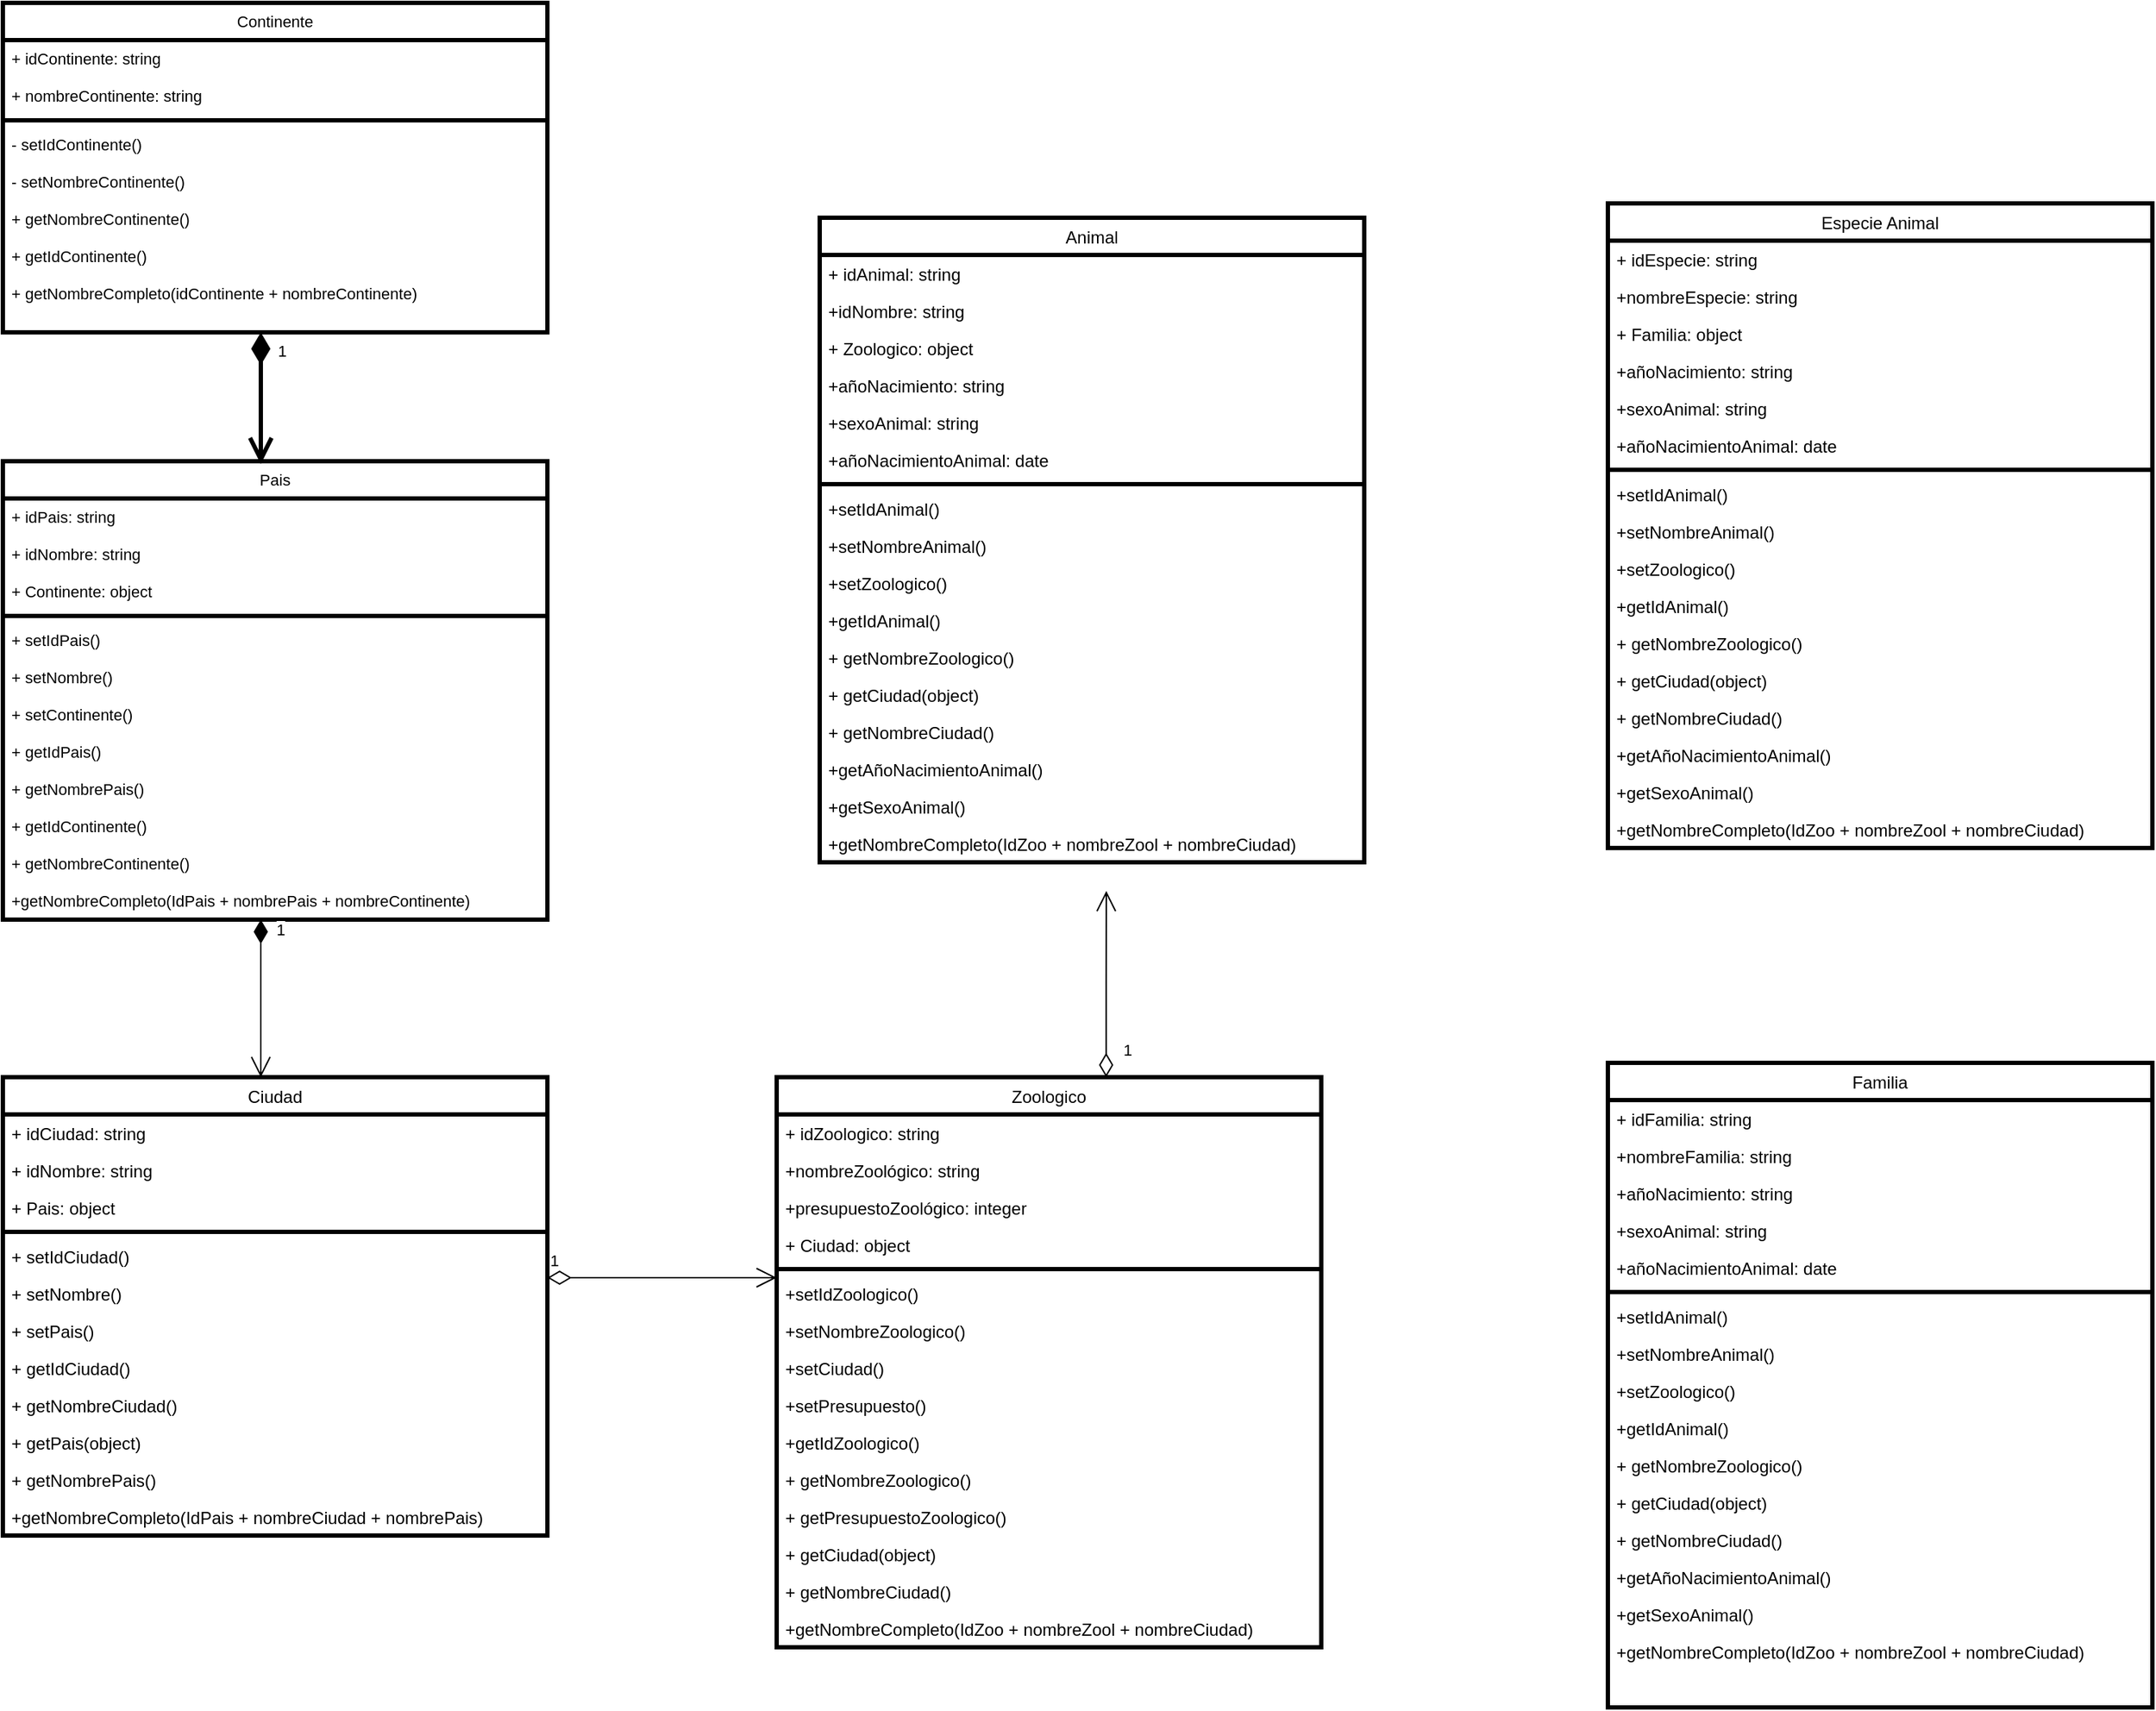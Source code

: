 <mxfile version="24.6.4" type="github">
  <diagram id="C5RBs43oDa-KdzZeNtuy" name="Page-1">
    <mxGraphModel dx="1957" dy="614" grid="1" gridSize="10" guides="1" tooltips="1" connect="1" arrows="1" fold="1" page="1" pageScale="1" pageWidth="827" pageHeight="1169" math="0" shadow="0">
      <root>
        <mxCell id="WIyWlLk6GJQsqaUBKTNV-0" />
        <mxCell id="WIyWlLk6GJQsqaUBKTNV-1" parent="WIyWlLk6GJQsqaUBKTNV-0" />
        <mxCell id="zkfFHV4jXpPFQw0GAbJ--13" value="Pais&#xa;" style="swimlane;fontStyle=0;align=center;verticalAlign=top;childLayout=stackLayout;horizontal=1;startSize=26;horizontalStack=0;resizeParent=1;resizeLast=0;collapsible=1;marginBottom=0;rounded=0;shadow=0;strokeWidth=3;fontSize=11;" parent="WIyWlLk6GJQsqaUBKTNV-1" vertex="1">
          <mxGeometry x="-780" y="350" width="380" height="320" as="geometry">
            <mxRectangle x="340" y="380" width="170" height="26" as="alternateBounds" />
          </mxGeometry>
        </mxCell>
        <mxCell id="j_2pkILkcGilRejeMtLn-5" value="+ idPais: string" style="text;align=left;verticalAlign=top;spacingLeft=4;spacingRight=4;overflow=hidden;rotatable=0;points=[[0,0.5],[1,0.5]];portConstraint=eastwest;strokeWidth=3;shadow=0;fontSize=11;fontStyle=0" parent="zkfFHV4jXpPFQw0GAbJ--13" vertex="1">
          <mxGeometry y="26" width="380" height="26" as="geometry" />
        </mxCell>
        <mxCell id="j_2pkILkcGilRejeMtLn-4" value="+ idNombre: string" style="text;align=left;verticalAlign=top;spacingLeft=4;spacingRight=4;overflow=hidden;rotatable=0;points=[[0,0.5],[1,0.5]];portConstraint=eastwest;strokeWidth=3;shadow=0;fontSize=11;fontStyle=0" parent="zkfFHV4jXpPFQw0GAbJ--13" vertex="1">
          <mxGeometry y="52" width="380" height="26" as="geometry" />
        </mxCell>
        <mxCell id="zkfFHV4jXpPFQw0GAbJ--14" value="+ Continente: object" style="text;align=left;verticalAlign=top;spacingLeft=4;spacingRight=4;overflow=hidden;rotatable=0;points=[[0,0.5],[1,0.5]];portConstraint=eastwest;strokeWidth=3;shadow=0;fontSize=11;fontStyle=0" parent="zkfFHV4jXpPFQw0GAbJ--13" vertex="1">
          <mxGeometry y="78" width="380" height="26" as="geometry" />
        </mxCell>
        <mxCell id="zkfFHV4jXpPFQw0GAbJ--15" value="" style="line;html=1;strokeWidth=3;align=left;verticalAlign=middle;spacingTop=-1;spacingLeft=3;spacingRight=3;rotatable=0;labelPosition=right;points=[];portConstraint=eastwest;shadow=0;fontSize=11;fontStyle=0" parent="zkfFHV4jXpPFQw0GAbJ--13" vertex="1">
          <mxGeometry y="104" width="380" height="8" as="geometry" />
        </mxCell>
        <mxCell id="j_2pkILkcGilRejeMtLn-6" value="+ setIdPais()&#xa;" style="text;align=left;verticalAlign=top;spacingLeft=4;spacingRight=4;overflow=hidden;rotatable=0;points=[[0,0.5],[1,0.5]];portConstraint=eastwest;strokeWidth=3;shadow=0;fontSize=11;fontStyle=0" parent="zkfFHV4jXpPFQw0GAbJ--13" vertex="1">
          <mxGeometry y="112" width="380" height="26" as="geometry" />
        </mxCell>
        <mxCell id="j_2pkILkcGilRejeMtLn-7" value="+ setNombre()" style="text;align=left;verticalAlign=top;spacingLeft=4;spacingRight=4;overflow=hidden;rotatable=0;points=[[0,0.5],[1,0.5]];portConstraint=eastwest;strokeWidth=3;shadow=0;fontSize=11;fontStyle=0" parent="zkfFHV4jXpPFQw0GAbJ--13" vertex="1">
          <mxGeometry y="138" width="380" height="26" as="geometry" />
        </mxCell>
        <mxCell id="j_2pkILkcGilRejeMtLn-8" value="+ setContinente()" style="text;align=left;verticalAlign=top;spacingLeft=4;spacingRight=4;overflow=hidden;rotatable=0;points=[[0,0.5],[1,0.5]];portConstraint=eastwest;strokeWidth=3;shadow=0;fontSize=11;fontStyle=0" parent="zkfFHV4jXpPFQw0GAbJ--13" vertex="1">
          <mxGeometry y="164" width="380" height="26" as="geometry" />
        </mxCell>
        <mxCell id="j_2pkILkcGilRejeMtLn-9" value="+ getIdPais()" style="text;align=left;verticalAlign=top;spacingLeft=4;spacingRight=4;overflow=hidden;rotatable=0;points=[[0,0.5],[1,0.5]];portConstraint=eastwest;strokeWidth=3;shadow=0;fontSize=11;fontStyle=0" parent="zkfFHV4jXpPFQw0GAbJ--13" vertex="1">
          <mxGeometry y="190" width="380" height="26" as="geometry" />
        </mxCell>
        <mxCell id="j_2pkILkcGilRejeMtLn-10" value="+ getNombrePais()" style="text;align=left;verticalAlign=top;spacingLeft=4;spacingRight=4;overflow=hidden;rotatable=0;points=[[0,0.5],[1,0.5]];portConstraint=eastwest;strokeWidth=3;shadow=0;fontSize=11;fontStyle=0" parent="zkfFHV4jXpPFQw0GAbJ--13" vertex="1">
          <mxGeometry y="216" width="380" height="26" as="geometry" />
        </mxCell>
        <mxCell id="j_2pkILkcGilRejeMtLn-11" value="+ getIdContinente()" style="text;align=left;verticalAlign=top;spacingLeft=4;spacingRight=4;overflow=hidden;rotatable=0;points=[[0,0.5],[1,0.5]];portConstraint=eastwest;strokeWidth=3;shadow=0;fontSize=11;fontStyle=0" parent="zkfFHV4jXpPFQw0GAbJ--13" vertex="1">
          <mxGeometry y="242" width="380" height="26" as="geometry" />
        </mxCell>
        <mxCell id="j_2pkILkcGilRejeMtLn-17" value="+ getNombreContinente()" style="text;align=left;verticalAlign=top;spacingLeft=4;spacingRight=4;overflow=hidden;rotatable=0;points=[[0,0.5],[1,0.5]];portConstraint=eastwest;strokeWidth=3;shadow=0;fontSize=11;fontStyle=0" parent="zkfFHV4jXpPFQw0GAbJ--13" vertex="1">
          <mxGeometry y="268" width="380" height="26" as="geometry" />
        </mxCell>
        <mxCell id="j_2pkILkcGilRejeMtLn-12" value="+getNombreCompleto(IdPais + nombrePais + nombreContinente)" style="text;align=left;verticalAlign=top;spacingLeft=4;spacingRight=4;overflow=hidden;rotatable=0;points=[[0,0.5],[1,0.5]];portConstraint=eastwest;strokeWidth=3;shadow=0;fontSize=11;fontStyle=0" parent="zkfFHV4jXpPFQw0GAbJ--13" vertex="1">
          <mxGeometry y="294" width="380" height="26" as="geometry" />
        </mxCell>
        <mxCell id="zkfFHV4jXpPFQw0GAbJ--17" value="Continente" style="swimlane;fontStyle=0;align=center;verticalAlign=top;childLayout=stackLayout;horizontal=1;startSize=26;horizontalStack=0;resizeParent=1;resizeLast=0;collapsible=1;marginBottom=0;rounded=0;shadow=0;strokeWidth=3;fontSize=11;" parent="WIyWlLk6GJQsqaUBKTNV-1" vertex="1">
          <mxGeometry x="-780" y="30" width="380" height="230" as="geometry">
            <mxRectangle x="550" y="140" width="160" height="26" as="alternateBounds" />
          </mxGeometry>
        </mxCell>
        <mxCell id="zkfFHV4jXpPFQw0GAbJ--18" value="+ idContinente: string" style="text;align=left;verticalAlign=top;spacingLeft=4;spacingRight=4;overflow=hidden;rotatable=0;points=[[0,0.5],[1,0.5]];portConstraint=eastwest;strokeWidth=3;shadow=0;fontSize=11;fontStyle=0" parent="zkfFHV4jXpPFQw0GAbJ--17" vertex="1">
          <mxGeometry y="26" width="380" height="26" as="geometry" />
        </mxCell>
        <mxCell id="j_2pkILkcGilRejeMtLn-14" value="+ nombreContinente: string" style="text;align=left;verticalAlign=top;spacingLeft=4;spacingRight=4;overflow=hidden;rotatable=0;points=[[0,0.5],[1,0.5]];portConstraint=eastwest;rounded=0;shadow=0;html=0;strokeWidth=3;fontSize=11;fontStyle=0" parent="zkfFHV4jXpPFQw0GAbJ--17" vertex="1">
          <mxGeometry y="52" width="380" height="26" as="geometry" />
        </mxCell>
        <mxCell id="zkfFHV4jXpPFQw0GAbJ--23" value="" style="line;html=1;strokeWidth=3;align=left;verticalAlign=middle;spacingTop=-1;spacingLeft=3;spacingRight=3;rotatable=0;labelPosition=right;points=[];portConstraint=eastwest;shadow=0;fontSize=11;fontStyle=0" parent="zkfFHV4jXpPFQw0GAbJ--17" vertex="1">
          <mxGeometry y="78" width="380" height="8" as="geometry" />
        </mxCell>
        <mxCell id="zkfFHV4jXpPFQw0GAbJ--24" value="- setIdContinente()" style="text;align=left;verticalAlign=top;spacingLeft=4;spacingRight=4;overflow=hidden;rotatable=0;points=[[0,0.5],[1,0.5]];portConstraint=eastwest;strokeWidth=3;shadow=0;fontSize=11;fontStyle=0" parent="zkfFHV4jXpPFQw0GAbJ--17" vertex="1">
          <mxGeometry y="86" width="380" height="26" as="geometry" />
        </mxCell>
        <mxCell id="zkfFHV4jXpPFQw0GAbJ--25" value="- setNombreContinente()&#xa;" style="text;align=left;verticalAlign=top;spacingLeft=4;spacingRight=4;overflow=hidden;rotatable=0;points=[[0,0.5],[1,0.5]];portConstraint=eastwest;strokeWidth=3;shadow=0;fontSize=11;fontStyle=0" parent="zkfFHV4jXpPFQw0GAbJ--17" vertex="1">
          <mxGeometry y="112" width="380" height="26" as="geometry" />
        </mxCell>
        <mxCell id="j_2pkILkcGilRejeMtLn-1" value="+ getNombreContinente()" style="text;align=left;verticalAlign=top;spacingLeft=4;spacingRight=4;overflow=hidden;rotatable=0;points=[[0,0.5],[1,0.5]];portConstraint=eastwest;strokeWidth=3;shadow=0;fontSize=11;fontStyle=0" parent="zkfFHV4jXpPFQw0GAbJ--17" vertex="1">
          <mxGeometry y="138" width="380" height="26" as="geometry" />
        </mxCell>
        <mxCell id="j_2pkILkcGilRejeMtLn-2" value="+ getIdContinente()&#xa;" style="text;align=left;verticalAlign=top;spacingLeft=4;spacingRight=4;overflow=hidden;rotatable=0;points=[[0,0.5],[1,0.5]];portConstraint=eastwest;strokeWidth=3;shadow=0;fontSize=11;fontStyle=0" parent="zkfFHV4jXpPFQw0GAbJ--17" vertex="1">
          <mxGeometry y="164" width="380" height="26" as="geometry" />
        </mxCell>
        <mxCell id="j_2pkILkcGilRejeMtLn-3" value="+ getNombreCompleto(idContinente + nombreContinente)&#xa;" style="text;align=left;verticalAlign=top;spacingLeft=4;spacingRight=4;overflow=hidden;rotatable=0;points=[[0,0.5],[1,0.5]];portConstraint=eastwest;strokeWidth=3;shadow=0;fontSize=11;fontStyle=0" parent="zkfFHV4jXpPFQw0GAbJ--17" vertex="1">
          <mxGeometry y="190" width="380" height="26" as="geometry" />
        </mxCell>
        <mxCell id="j_2pkILkcGilRejeMtLn-19" value="Ciudad" style="swimlane;fontStyle=0;align=center;verticalAlign=top;childLayout=stackLayout;horizontal=1;startSize=26;horizontalStack=0;resizeParent=1;resizeLast=0;collapsible=1;marginBottom=0;rounded=0;shadow=0;strokeWidth=3;fontSize=12;" parent="WIyWlLk6GJQsqaUBKTNV-1" vertex="1">
          <mxGeometry x="-780" y="780" width="380" height="320" as="geometry">
            <mxRectangle x="340" y="380" width="170" height="26" as="alternateBounds" />
          </mxGeometry>
        </mxCell>
        <mxCell id="j_2pkILkcGilRejeMtLn-20" value="+ idCiudad: string" style="text;align=left;verticalAlign=top;spacingLeft=4;spacingRight=4;overflow=hidden;rotatable=0;points=[[0,0.5],[1,0.5]];portConstraint=eastwest;fontSize=12;fontStyle=0;strokeWidth=3;" parent="j_2pkILkcGilRejeMtLn-19" vertex="1">
          <mxGeometry y="26" width="380" height="26" as="geometry" />
        </mxCell>
        <mxCell id="j_2pkILkcGilRejeMtLn-21" value="+ idNombre: string" style="text;align=left;verticalAlign=top;spacingLeft=4;spacingRight=4;overflow=hidden;rotatable=0;points=[[0,0.5],[1,0.5]];portConstraint=eastwest;fontSize=12;fontStyle=0;strokeWidth=3;" parent="j_2pkILkcGilRejeMtLn-19" vertex="1">
          <mxGeometry y="52" width="380" height="26" as="geometry" />
        </mxCell>
        <mxCell id="j_2pkILkcGilRejeMtLn-22" value="+ Pais: object" style="text;align=left;verticalAlign=top;spacingLeft=4;spacingRight=4;overflow=hidden;rotatable=0;points=[[0,0.5],[1,0.5]];portConstraint=eastwest;fontSize=12;fontStyle=0;strokeWidth=3;" parent="j_2pkILkcGilRejeMtLn-19" vertex="1">
          <mxGeometry y="78" width="380" height="26" as="geometry" />
        </mxCell>
        <mxCell id="j_2pkILkcGilRejeMtLn-23" value="" style="line;html=1;strokeWidth=3;align=left;verticalAlign=middle;spacingTop=-1;spacingLeft=3;spacingRight=3;rotatable=0;labelPosition=right;points=[];portConstraint=eastwest;fontSize=12;fontStyle=0" parent="j_2pkILkcGilRejeMtLn-19" vertex="1">
          <mxGeometry y="104" width="380" height="8" as="geometry" />
        </mxCell>
        <mxCell id="j_2pkILkcGilRejeMtLn-24" value="+ setIdCiudad()&#xa;" style="text;align=left;verticalAlign=top;spacingLeft=4;spacingRight=4;overflow=hidden;rotatable=0;points=[[0,0.5],[1,0.5]];portConstraint=eastwest;fontSize=12;fontStyle=0;strokeWidth=3;" parent="j_2pkILkcGilRejeMtLn-19" vertex="1">
          <mxGeometry y="112" width="380" height="26" as="geometry" />
        </mxCell>
        <mxCell id="j_2pkILkcGilRejeMtLn-25" value="+ setNombre()" style="text;align=left;verticalAlign=top;spacingLeft=4;spacingRight=4;overflow=hidden;rotatable=0;points=[[0,0.5],[1,0.5]];portConstraint=eastwest;fontSize=12;fontStyle=0;strokeWidth=3;" parent="j_2pkILkcGilRejeMtLn-19" vertex="1">
          <mxGeometry y="138" width="380" height="26" as="geometry" />
        </mxCell>
        <mxCell id="j_2pkILkcGilRejeMtLn-26" value="+ setPais()" style="text;align=left;verticalAlign=top;spacingLeft=4;spacingRight=4;overflow=hidden;rotatable=0;points=[[0,0.5],[1,0.5]];portConstraint=eastwest;fontSize=12;fontStyle=0;strokeWidth=3;" parent="j_2pkILkcGilRejeMtLn-19" vertex="1">
          <mxGeometry y="164" width="380" height="26" as="geometry" />
        </mxCell>
        <mxCell id="j_2pkILkcGilRejeMtLn-27" value="+ getIdCiudad()" style="text;align=left;verticalAlign=top;spacingLeft=4;spacingRight=4;overflow=hidden;rotatable=0;points=[[0,0.5],[1,0.5]];portConstraint=eastwest;fontSize=12;fontStyle=0;strokeWidth=3;" parent="j_2pkILkcGilRejeMtLn-19" vertex="1">
          <mxGeometry y="190" width="380" height="26" as="geometry" />
        </mxCell>
        <mxCell id="j_2pkILkcGilRejeMtLn-28" value="+ getNombreCiudad()" style="text;align=left;verticalAlign=top;spacingLeft=4;spacingRight=4;overflow=hidden;rotatable=0;points=[[0,0.5],[1,0.5]];portConstraint=eastwest;fontSize=12;fontStyle=0;strokeWidth=3;" parent="j_2pkILkcGilRejeMtLn-19" vertex="1">
          <mxGeometry y="216" width="380" height="26" as="geometry" />
        </mxCell>
        <mxCell id="j_2pkILkcGilRejeMtLn-29" value="+ getPais(object)" style="text;align=left;verticalAlign=top;spacingLeft=4;spacingRight=4;overflow=hidden;rotatable=0;points=[[0,0.5],[1,0.5]];portConstraint=eastwest;fontSize=12;fontStyle=0;strokeWidth=3;" parent="j_2pkILkcGilRejeMtLn-19" vertex="1">
          <mxGeometry y="242" width="380" height="26" as="geometry" />
        </mxCell>
        <mxCell id="j_2pkILkcGilRejeMtLn-30" value="+ getNombrePais()" style="text;align=left;verticalAlign=top;spacingLeft=4;spacingRight=4;overflow=hidden;rotatable=0;points=[[0,0.5],[1,0.5]];portConstraint=eastwest;fontSize=12;fontStyle=0;strokeWidth=3;" parent="j_2pkILkcGilRejeMtLn-19" vertex="1">
          <mxGeometry y="268" width="380" height="26" as="geometry" />
        </mxCell>
        <mxCell id="j_2pkILkcGilRejeMtLn-31" value="+getNombreCompleto(IdPais + nombreCiudad + nombrePais)" style="text;align=left;verticalAlign=top;spacingLeft=4;spacingRight=4;overflow=hidden;rotatable=0;points=[[0,0.5],[1,0.5]];portConstraint=eastwest;fontSize=12;fontStyle=0;strokeWidth=3;" parent="j_2pkILkcGilRejeMtLn-19" vertex="1">
          <mxGeometry y="294" width="380" height="26" as="geometry" />
        </mxCell>
        <mxCell id="9X3YsnqQih7vZV7oQVS9-8" value="1" style="endArrow=open;html=1;endSize=12;startArrow=diamondThin;startSize=14;startFill=1;edgeStyle=orthogonalEdgeStyle;align=left;verticalAlign=bottom;rounded=0;fontStyle=0" edge="1" parent="WIyWlLk6GJQsqaUBKTNV-1">
          <mxGeometry x="-0.523" y="13" relative="1" as="geometry">
            <mxPoint x="-600" y="670" as="sourcePoint" />
            <mxPoint x="-600" y="780" as="targetPoint" />
            <Array as="points">
              <mxPoint x="-600" y="760" />
              <mxPoint x="-600" y="760" />
            </Array>
            <mxPoint x="-4" y="-10" as="offset" />
          </mxGeometry>
        </mxCell>
        <mxCell id="9X3YsnqQih7vZV7oQVS9-9" value="1" style="endArrow=open;html=1;endSize=12;startArrow=diamondThin;startSize=14;startFill=1;edgeStyle=orthogonalEdgeStyle;align=left;verticalAlign=bottom;rounded=0;strokeWidth=3;shadow=0;fontSize=11;fontStyle=0" edge="1" parent="WIyWlLk6GJQsqaUBKTNV-1">
          <mxGeometry x="-0.522" y="10" relative="1" as="geometry">
            <mxPoint x="-600" y="260" as="sourcePoint" />
            <mxPoint x="-600" y="352" as="targetPoint" />
            <Array as="points">
              <mxPoint x="-600" y="349" />
            </Array>
            <mxPoint as="offset" />
          </mxGeometry>
        </mxCell>
        <mxCell id="9X3YsnqQih7vZV7oQVS9-10" value="Zoologico" style="swimlane;fontStyle=0;align=center;verticalAlign=top;childLayout=stackLayout;horizontal=1;startSize=26;horizontalStack=0;resizeParent=1;resizeLast=0;collapsible=1;marginBottom=0;rounded=0;shadow=0;strokeWidth=3;fontSize=12;" vertex="1" parent="WIyWlLk6GJQsqaUBKTNV-1">
          <mxGeometry x="-240" y="780" width="380" height="398" as="geometry">
            <mxRectangle x="340" y="380" width="170" height="26" as="alternateBounds" />
          </mxGeometry>
        </mxCell>
        <mxCell id="9X3YsnqQih7vZV7oQVS9-11" value="+ idZoologico: string" style="text;align=left;verticalAlign=top;spacingLeft=4;spacingRight=4;overflow=hidden;rotatable=0;points=[[0,0.5],[1,0.5]];portConstraint=eastwest;fontSize=12;fontStyle=0;strokeWidth=3;" vertex="1" parent="9X3YsnqQih7vZV7oQVS9-10">
          <mxGeometry y="26" width="380" height="26" as="geometry" />
        </mxCell>
        <mxCell id="9X3YsnqQih7vZV7oQVS9-12" value="+nombreZoológico: string" style="text;align=left;verticalAlign=top;spacingLeft=4;spacingRight=4;overflow=hidden;rotatable=0;points=[[0,0.5],[1,0.5]];portConstraint=eastwest;fontSize=12;fontStyle=0;strokeWidth=3;" vertex="1" parent="9X3YsnqQih7vZV7oQVS9-10">
          <mxGeometry y="52" width="380" height="26" as="geometry" />
        </mxCell>
        <mxCell id="9X3YsnqQih7vZV7oQVS9-42" value="+presupuestoZoológico: integer" style="text;align=left;verticalAlign=top;spacingLeft=4;spacingRight=4;overflow=hidden;rotatable=0;points=[[0,0.5],[1,0.5]];portConstraint=eastwest;fontSize=12;fontStyle=0;strokeWidth=3;" vertex="1" parent="9X3YsnqQih7vZV7oQVS9-10">
          <mxGeometry y="78" width="380" height="26" as="geometry" />
        </mxCell>
        <mxCell id="9X3YsnqQih7vZV7oQVS9-13" value="+ Ciudad: object" style="text;align=left;verticalAlign=top;spacingLeft=4;spacingRight=4;overflow=hidden;rotatable=0;points=[[0,0.5],[1,0.5]];portConstraint=eastwest;fontSize=12;fontStyle=0;strokeWidth=3;" vertex="1" parent="9X3YsnqQih7vZV7oQVS9-10">
          <mxGeometry y="104" width="380" height="26" as="geometry" />
        </mxCell>
        <mxCell id="9X3YsnqQih7vZV7oQVS9-14" value="" style="line;html=1;strokeWidth=3;align=left;verticalAlign=middle;spacingTop=-1;spacingLeft=3;spacingRight=3;rotatable=0;labelPosition=right;points=[];portConstraint=eastwest;fontSize=12;fontStyle=0" vertex="1" parent="9X3YsnqQih7vZV7oQVS9-10">
          <mxGeometry y="130" width="380" height="8" as="geometry" />
        </mxCell>
        <mxCell id="9X3YsnqQih7vZV7oQVS9-15" value="+setIdZoologico()" style="text;align=left;verticalAlign=top;spacingLeft=4;spacingRight=4;overflow=hidden;rotatable=0;points=[[0,0.5],[1,0.5]];portConstraint=eastwest;fontSize=12;fontStyle=0;strokeWidth=3;" vertex="1" parent="9X3YsnqQih7vZV7oQVS9-10">
          <mxGeometry y="138" width="380" height="26" as="geometry" />
        </mxCell>
        <mxCell id="9X3YsnqQih7vZV7oQVS9-16" value="+setNombreZoologico()" style="text;align=left;verticalAlign=top;spacingLeft=4;spacingRight=4;overflow=hidden;rotatable=0;points=[[0,0.5],[1,0.5]];portConstraint=eastwest;fontSize=12;fontStyle=0;strokeWidth=3;" vertex="1" parent="9X3YsnqQih7vZV7oQVS9-10">
          <mxGeometry y="164" width="380" height="26" as="geometry" />
        </mxCell>
        <mxCell id="9X3YsnqQih7vZV7oQVS9-17" value="+setCiudad()" style="text;align=left;verticalAlign=top;spacingLeft=4;spacingRight=4;overflow=hidden;rotatable=0;points=[[0,0.5],[1,0.5]];portConstraint=eastwest;fontSize=12;fontStyle=0;strokeWidth=3;" vertex="1" parent="9X3YsnqQih7vZV7oQVS9-10">
          <mxGeometry y="190" width="380" height="26" as="geometry" />
        </mxCell>
        <mxCell id="9X3YsnqQih7vZV7oQVS9-44" value="+setPresupuesto()" style="text;align=left;verticalAlign=top;spacingLeft=4;spacingRight=4;overflow=hidden;rotatable=0;points=[[0,0.5],[1,0.5]];portConstraint=eastwest;fontSize=12;fontStyle=0;strokeWidth=3;" vertex="1" parent="9X3YsnqQih7vZV7oQVS9-10">
          <mxGeometry y="216" width="380" height="26" as="geometry" />
        </mxCell>
        <mxCell id="9X3YsnqQih7vZV7oQVS9-18" value="+getIdZoologico()" style="text;align=left;verticalAlign=top;spacingLeft=4;spacingRight=4;overflow=hidden;rotatable=0;points=[[0,0.5],[1,0.5]];portConstraint=eastwest;fontSize=12;fontStyle=0;strokeWidth=3;" vertex="1" parent="9X3YsnqQih7vZV7oQVS9-10">
          <mxGeometry y="242" width="380" height="26" as="geometry" />
        </mxCell>
        <mxCell id="9X3YsnqQih7vZV7oQVS9-19" value="+ getNombreZoologico()" style="text;align=left;verticalAlign=top;spacingLeft=4;spacingRight=4;overflow=hidden;rotatable=0;points=[[0,0.5],[1,0.5]];portConstraint=eastwest;fontSize=12;fontStyle=0;strokeWidth=3;" vertex="1" parent="9X3YsnqQih7vZV7oQVS9-10">
          <mxGeometry y="268" width="380" height="26" as="geometry" />
        </mxCell>
        <mxCell id="9X3YsnqQih7vZV7oQVS9-43" value="+ getPresupuestoZoologico()" style="text;align=left;verticalAlign=top;spacingLeft=4;spacingRight=4;overflow=hidden;rotatable=0;points=[[0,0.5],[1,0.5]];portConstraint=eastwest;fontSize=12;fontStyle=0;strokeWidth=3;" vertex="1" parent="9X3YsnqQih7vZV7oQVS9-10">
          <mxGeometry y="294" width="380" height="26" as="geometry" />
        </mxCell>
        <mxCell id="9X3YsnqQih7vZV7oQVS9-20" value="+ getCiudad(object)" style="text;align=left;verticalAlign=top;spacingLeft=4;spacingRight=4;overflow=hidden;rotatable=0;points=[[0,0.5],[1,0.5]];portConstraint=eastwest;fontSize=12;fontStyle=0;strokeWidth=3;" vertex="1" parent="9X3YsnqQih7vZV7oQVS9-10">
          <mxGeometry y="320" width="380" height="26" as="geometry" />
        </mxCell>
        <mxCell id="9X3YsnqQih7vZV7oQVS9-21" value="+ getNombreCiudad()" style="text;align=left;verticalAlign=top;spacingLeft=4;spacingRight=4;overflow=hidden;rotatable=0;points=[[0,0.5],[1,0.5]];portConstraint=eastwest;fontSize=12;fontStyle=0;strokeWidth=3;" vertex="1" parent="9X3YsnqQih7vZV7oQVS9-10">
          <mxGeometry y="346" width="380" height="26" as="geometry" />
        </mxCell>
        <mxCell id="9X3YsnqQih7vZV7oQVS9-22" value="+getNombreCompleto(IdZoo + nombreZool + nombreCiudad)" style="text;align=left;verticalAlign=top;spacingLeft=4;spacingRight=4;overflow=hidden;rotatable=0;points=[[0,0.5],[1,0.5]];portConstraint=eastwest;fontSize=12;fontStyle=0;strokeWidth=3;" vertex="1" parent="9X3YsnqQih7vZV7oQVS9-10">
          <mxGeometry y="372" width="380" height="26" as="geometry" />
        </mxCell>
        <mxCell id="9X3YsnqQih7vZV7oQVS9-24" value="Animal" style="swimlane;fontStyle=0;align=center;verticalAlign=top;childLayout=stackLayout;horizontal=1;startSize=26;horizontalStack=0;resizeParent=1;resizeLast=0;collapsible=1;marginBottom=0;rounded=0;shadow=0;strokeWidth=3;fontSize=12;" vertex="1" parent="WIyWlLk6GJQsqaUBKTNV-1">
          <mxGeometry x="-210" y="180" width="380" height="450" as="geometry">
            <mxRectangle x="340" y="380" width="170" height="26" as="alternateBounds" />
          </mxGeometry>
        </mxCell>
        <mxCell id="9X3YsnqQih7vZV7oQVS9-25" value="+ idAnimal: string" style="text;align=left;verticalAlign=top;spacingLeft=4;spacingRight=4;overflow=hidden;rotatable=0;points=[[0,0.5],[1,0.5]];portConstraint=eastwest;fontSize=12;fontStyle=0;strokeWidth=3;" vertex="1" parent="9X3YsnqQih7vZV7oQVS9-24">
          <mxGeometry y="26" width="380" height="26" as="geometry" />
        </mxCell>
        <mxCell id="9X3YsnqQih7vZV7oQVS9-26" value="+idNombre: string" style="text;align=left;verticalAlign=top;spacingLeft=4;spacingRight=4;overflow=hidden;rotatable=0;points=[[0,0.5],[1,0.5]];portConstraint=eastwest;fontSize=12;fontStyle=0;strokeWidth=3;" vertex="1" parent="9X3YsnqQih7vZV7oQVS9-24">
          <mxGeometry y="52" width="380" height="26" as="geometry" />
        </mxCell>
        <mxCell id="9X3YsnqQih7vZV7oQVS9-27" value="+ Zoologico: object" style="text;align=left;verticalAlign=top;spacingLeft=4;spacingRight=4;overflow=hidden;rotatable=0;points=[[0,0.5],[1,0.5]];portConstraint=eastwest;fontSize=12;fontStyle=0;strokeWidth=3;" vertex="1" parent="9X3YsnqQih7vZV7oQVS9-24">
          <mxGeometry y="78" width="380" height="26" as="geometry" />
        </mxCell>
        <mxCell id="9X3YsnqQih7vZV7oQVS9-40" value="+añoNacimiento: string" style="text;align=left;verticalAlign=top;spacingLeft=4;spacingRight=4;overflow=hidden;rotatable=0;points=[[0,0.5],[1,0.5]];portConstraint=eastwest;fontSize=12;fontStyle=0;strokeWidth=3;" vertex="1" parent="9X3YsnqQih7vZV7oQVS9-24">
          <mxGeometry y="104" width="380" height="26" as="geometry" />
        </mxCell>
        <mxCell id="9X3YsnqQih7vZV7oQVS9-41" value="+sexoAnimal: string" style="text;align=left;verticalAlign=top;spacingLeft=4;spacingRight=4;overflow=hidden;rotatable=0;points=[[0,0.5],[1,0.5]];portConstraint=eastwest;fontSize=12;fontStyle=0;strokeWidth=3;" vertex="1" parent="9X3YsnqQih7vZV7oQVS9-24">
          <mxGeometry y="130" width="380" height="26" as="geometry" />
        </mxCell>
        <mxCell id="9X3YsnqQih7vZV7oQVS9-45" value="+añoNacimientoAnimal: date" style="text;align=left;verticalAlign=top;spacingLeft=4;spacingRight=4;overflow=hidden;rotatable=0;points=[[0,0.5],[1,0.5]];portConstraint=eastwest;fontSize=12;fontStyle=0;strokeWidth=3;" vertex="1" parent="9X3YsnqQih7vZV7oQVS9-24">
          <mxGeometry y="156" width="380" height="26" as="geometry" />
        </mxCell>
        <mxCell id="9X3YsnqQih7vZV7oQVS9-28" value="" style="line;html=1;strokeWidth=3;align=left;verticalAlign=middle;spacingTop=-1;spacingLeft=3;spacingRight=3;rotatable=0;labelPosition=right;points=[];portConstraint=eastwest;fontSize=12;fontStyle=0" vertex="1" parent="9X3YsnqQih7vZV7oQVS9-24">
          <mxGeometry y="182" width="380" height="8" as="geometry" />
        </mxCell>
        <mxCell id="9X3YsnqQih7vZV7oQVS9-29" value="+setIdAnimal()" style="text;align=left;verticalAlign=top;spacingLeft=4;spacingRight=4;overflow=hidden;rotatable=0;points=[[0,0.5],[1,0.5]];portConstraint=eastwest;fontSize=12;fontStyle=0;strokeWidth=3;" vertex="1" parent="9X3YsnqQih7vZV7oQVS9-24">
          <mxGeometry y="190" width="380" height="26" as="geometry" />
        </mxCell>
        <mxCell id="9X3YsnqQih7vZV7oQVS9-30" value="+setNombreAnimal()" style="text;align=left;verticalAlign=top;spacingLeft=4;spacingRight=4;overflow=hidden;rotatable=0;points=[[0,0.5],[1,0.5]];portConstraint=eastwest;fontSize=12;fontStyle=0;strokeWidth=3;" vertex="1" parent="9X3YsnqQih7vZV7oQVS9-24">
          <mxGeometry y="216" width="380" height="26" as="geometry" />
        </mxCell>
        <mxCell id="9X3YsnqQih7vZV7oQVS9-31" value="+setZoologico()" style="text;align=left;verticalAlign=top;spacingLeft=4;spacingRight=4;overflow=hidden;rotatable=0;points=[[0,0.5],[1,0.5]];portConstraint=eastwest;fontSize=12;fontStyle=0;strokeWidth=3;" vertex="1" parent="9X3YsnqQih7vZV7oQVS9-24">
          <mxGeometry y="242" width="380" height="26" as="geometry" />
        </mxCell>
        <mxCell id="9X3YsnqQih7vZV7oQVS9-32" value="+getIdAnimal()" style="text;align=left;verticalAlign=top;spacingLeft=4;spacingRight=4;overflow=hidden;rotatable=0;points=[[0,0.5],[1,0.5]];portConstraint=eastwest;fontSize=12;fontStyle=0;strokeWidth=3;" vertex="1" parent="9X3YsnqQih7vZV7oQVS9-24">
          <mxGeometry y="268" width="380" height="26" as="geometry" />
        </mxCell>
        <mxCell id="9X3YsnqQih7vZV7oQVS9-33" value="+ getNombreZoologico()" style="text;align=left;verticalAlign=top;spacingLeft=4;spacingRight=4;overflow=hidden;rotatable=0;points=[[0,0.5],[1,0.5]];portConstraint=eastwest;fontSize=12;fontStyle=0;strokeWidth=3;" vertex="1" parent="9X3YsnqQih7vZV7oQVS9-24">
          <mxGeometry y="294" width="380" height="26" as="geometry" />
        </mxCell>
        <mxCell id="9X3YsnqQih7vZV7oQVS9-34" value="+ getCiudad(object)" style="text;align=left;verticalAlign=top;spacingLeft=4;spacingRight=4;overflow=hidden;rotatable=0;points=[[0,0.5],[1,0.5]];portConstraint=eastwest;fontSize=12;fontStyle=0;strokeWidth=3;" vertex="1" parent="9X3YsnqQih7vZV7oQVS9-24">
          <mxGeometry y="320" width="380" height="26" as="geometry" />
        </mxCell>
        <mxCell id="9X3YsnqQih7vZV7oQVS9-35" value="+ getNombreCiudad()" style="text;align=left;verticalAlign=top;spacingLeft=4;spacingRight=4;overflow=hidden;rotatable=0;points=[[0,0.5],[1,0.5]];portConstraint=eastwest;fontSize=12;fontStyle=0;strokeWidth=3;" vertex="1" parent="9X3YsnqQih7vZV7oQVS9-24">
          <mxGeometry y="346" width="380" height="26" as="geometry" />
        </mxCell>
        <mxCell id="9X3YsnqQih7vZV7oQVS9-46" value="+getAñoNacimientoAnimal()" style="text;align=left;verticalAlign=top;spacingLeft=4;spacingRight=4;overflow=hidden;rotatable=0;points=[[0,0.5],[1,0.5]];portConstraint=eastwest;fontSize=12;fontStyle=0;strokeWidth=3;" vertex="1" parent="9X3YsnqQih7vZV7oQVS9-24">
          <mxGeometry y="372" width="380" height="26" as="geometry" />
        </mxCell>
        <mxCell id="9X3YsnqQih7vZV7oQVS9-47" value="+getSexoAnimal()" style="text;align=left;verticalAlign=top;spacingLeft=4;spacingRight=4;overflow=hidden;rotatable=0;points=[[0,0.5],[1,0.5]];portConstraint=eastwest;fontSize=12;fontStyle=0;strokeWidth=3;" vertex="1" parent="9X3YsnqQih7vZV7oQVS9-24">
          <mxGeometry y="398" width="380" height="26" as="geometry" />
        </mxCell>
        <mxCell id="9X3YsnqQih7vZV7oQVS9-36" value="+getNombreCompleto(IdZoo + nombreZool + nombreCiudad)" style="text;align=left;verticalAlign=top;spacingLeft=4;spacingRight=4;overflow=hidden;rotatable=0;points=[[0,0.5],[1,0.5]];portConstraint=eastwest;fontSize=12;fontStyle=0;strokeWidth=3;" vertex="1" parent="9X3YsnqQih7vZV7oQVS9-24">
          <mxGeometry y="424" width="380" height="26" as="geometry" />
        </mxCell>
        <mxCell id="9X3YsnqQih7vZV7oQVS9-37" value="1" style="endArrow=open;html=1;endSize=12;startArrow=diamondThin;startSize=14;startFill=0;edgeStyle=orthogonalEdgeStyle;align=left;verticalAlign=bottom;rounded=0;" edge="1" parent="WIyWlLk6GJQsqaUBKTNV-1">
          <mxGeometry x="-1" y="3" relative="1" as="geometry">
            <mxPoint x="-400" y="920" as="sourcePoint" />
            <mxPoint x="-240" y="920" as="targetPoint" />
          </mxGeometry>
        </mxCell>
        <mxCell id="9X3YsnqQih7vZV7oQVS9-39" value="1" style="endArrow=open;html=1;endSize=12;startArrow=diamondThin;startSize=14;startFill=0;edgeStyle=orthogonalEdgeStyle;align=left;verticalAlign=bottom;rounded=0;exitX=0.605;exitY=0;exitDx=0;exitDy=0;exitPerimeter=0;" edge="1" parent="WIyWlLk6GJQsqaUBKTNV-1" source="9X3YsnqQih7vZV7oQVS9-10">
          <mxGeometry x="-0.847" y="-10" relative="1" as="geometry">
            <mxPoint x="-40" y="760" as="sourcePoint" />
            <mxPoint x="-10" y="650" as="targetPoint" />
            <mxPoint as="offset" />
          </mxGeometry>
        </mxCell>
        <mxCell id="9X3YsnqQih7vZV7oQVS9-48" value="Especie Animal" style="swimlane;fontStyle=0;align=center;verticalAlign=top;childLayout=stackLayout;horizontal=1;startSize=26;horizontalStack=0;resizeParent=1;resizeLast=0;collapsible=1;marginBottom=0;rounded=0;shadow=0;strokeWidth=3;fontSize=12;" vertex="1" parent="WIyWlLk6GJQsqaUBKTNV-1">
          <mxGeometry x="340" y="170" width="380" height="450" as="geometry">
            <mxRectangle x="340" y="380" width="170" height="26" as="alternateBounds" />
          </mxGeometry>
        </mxCell>
        <mxCell id="9X3YsnqQih7vZV7oQVS9-49" value="+ idEspecie: string" style="text;align=left;verticalAlign=top;spacingLeft=4;spacingRight=4;overflow=hidden;rotatable=0;points=[[0,0.5],[1,0.5]];portConstraint=eastwest;fontSize=12;fontStyle=0;strokeWidth=3;" vertex="1" parent="9X3YsnqQih7vZV7oQVS9-48">
          <mxGeometry y="26" width="380" height="26" as="geometry" />
        </mxCell>
        <mxCell id="9X3YsnqQih7vZV7oQVS9-50" value="+nombreEspecie: string" style="text;align=left;verticalAlign=top;spacingLeft=4;spacingRight=4;overflow=hidden;rotatable=0;points=[[0,0.5],[1,0.5]];portConstraint=eastwest;fontSize=12;fontStyle=0;strokeWidth=3;" vertex="1" parent="9X3YsnqQih7vZV7oQVS9-48">
          <mxGeometry y="52" width="380" height="26" as="geometry" />
        </mxCell>
        <mxCell id="9X3YsnqQih7vZV7oQVS9-51" value="+ Familia: object" style="text;align=left;verticalAlign=top;spacingLeft=4;spacingRight=4;overflow=hidden;rotatable=0;points=[[0,0.5],[1,0.5]];portConstraint=eastwest;fontSize=12;fontStyle=0;strokeWidth=3;" vertex="1" parent="9X3YsnqQih7vZV7oQVS9-48">
          <mxGeometry y="78" width="380" height="26" as="geometry" />
        </mxCell>
        <mxCell id="9X3YsnqQih7vZV7oQVS9-52" value="+añoNacimiento: string" style="text;align=left;verticalAlign=top;spacingLeft=4;spacingRight=4;overflow=hidden;rotatable=0;points=[[0,0.5],[1,0.5]];portConstraint=eastwest;fontSize=12;fontStyle=0;strokeWidth=3;" vertex="1" parent="9X3YsnqQih7vZV7oQVS9-48">
          <mxGeometry y="104" width="380" height="26" as="geometry" />
        </mxCell>
        <mxCell id="9X3YsnqQih7vZV7oQVS9-53" value="+sexoAnimal: string" style="text;align=left;verticalAlign=top;spacingLeft=4;spacingRight=4;overflow=hidden;rotatable=0;points=[[0,0.5],[1,0.5]];portConstraint=eastwest;fontSize=12;fontStyle=0;strokeWidth=3;" vertex="1" parent="9X3YsnqQih7vZV7oQVS9-48">
          <mxGeometry y="130" width="380" height="26" as="geometry" />
        </mxCell>
        <mxCell id="9X3YsnqQih7vZV7oQVS9-54" value="+añoNacimientoAnimal: date" style="text;align=left;verticalAlign=top;spacingLeft=4;spacingRight=4;overflow=hidden;rotatable=0;points=[[0,0.5],[1,0.5]];portConstraint=eastwest;fontSize=12;fontStyle=0;strokeWidth=3;" vertex="1" parent="9X3YsnqQih7vZV7oQVS9-48">
          <mxGeometry y="156" width="380" height="26" as="geometry" />
        </mxCell>
        <mxCell id="9X3YsnqQih7vZV7oQVS9-55" value="" style="line;html=1;strokeWidth=3;align=left;verticalAlign=middle;spacingTop=-1;spacingLeft=3;spacingRight=3;rotatable=0;labelPosition=right;points=[];portConstraint=eastwest;fontSize=12;fontStyle=0" vertex="1" parent="9X3YsnqQih7vZV7oQVS9-48">
          <mxGeometry y="182" width="380" height="8" as="geometry" />
        </mxCell>
        <mxCell id="9X3YsnqQih7vZV7oQVS9-56" value="+setIdAnimal()" style="text;align=left;verticalAlign=top;spacingLeft=4;spacingRight=4;overflow=hidden;rotatable=0;points=[[0,0.5],[1,0.5]];portConstraint=eastwest;fontSize=12;fontStyle=0;strokeWidth=3;" vertex="1" parent="9X3YsnqQih7vZV7oQVS9-48">
          <mxGeometry y="190" width="380" height="26" as="geometry" />
        </mxCell>
        <mxCell id="9X3YsnqQih7vZV7oQVS9-57" value="+setNombreAnimal()" style="text;align=left;verticalAlign=top;spacingLeft=4;spacingRight=4;overflow=hidden;rotatable=0;points=[[0,0.5],[1,0.5]];portConstraint=eastwest;fontSize=12;fontStyle=0;strokeWidth=3;" vertex="1" parent="9X3YsnqQih7vZV7oQVS9-48">
          <mxGeometry y="216" width="380" height="26" as="geometry" />
        </mxCell>
        <mxCell id="9X3YsnqQih7vZV7oQVS9-58" value="+setZoologico()" style="text;align=left;verticalAlign=top;spacingLeft=4;spacingRight=4;overflow=hidden;rotatable=0;points=[[0,0.5],[1,0.5]];portConstraint=eastwest;fontSize=12;fontStyle=0;strokeWidth=3;" vertex="1" parent="9X3YsnqQih7vZV7oQVS9-48">
          <mxGeometry y="242" width="380" height="26" as="geometry" />
        </mxCell>
        <mxCell id="9X3YsnqQih7vZV7oQVS9-59" value="+getIdAnimal()" style="text;align=left;verticalAlign=top;spacingLeft=4;spacingRight=4;overflow=hidden;rotatable=0;points=[[0,0.5],[1,0.5]];portConstraint=eastwest;fontSize=12;fontStyle=0;strokeWidth=3;" vertex="1" parent="9X3YsnqQih7vZV7oQVS9-48">
          <mxGeometry y="268" width="380" height="26" as="geometry" />
        </mxCell>
        <mxCell id="9X3YsnqQih7vZV7oQVS9-60" value="+ getNombreZoologico()" style="text;align=left;verticalAlign=top;spacingLeft=4;spacingRight=4;overflow=hidden;rotatable=0;points=[[0,0.5],[1,0.5]];portConstraint=eastwest;fontSize=12;fontStyle=0;strokeWidth=3;" vertex="1" parent="9X3YsnqQih7vZV7oQVS9-48">
          <mxGeometry y="294" width="380" height="26" as="geometry" />
        </mxCell>
        <mxCell id="9X3YsnqQih7vZV7oQVS9-61" value="+ getCiudad(object)" style="text;align=left;verticalAlign=top;spacingLeft=4;spacingRight=4;overflow=hidden;rotatable=0;points=[[0,0.5],[1,0.5]];portConstraint=eastwest;fontSize=12;fontStyle=0;strokeWidth=3;" vertex="1" parent="9X3YsnqQih7vZV7oQVS9-48">
          <mxGeometry y="320" width="380" height="26" as="geometry" />
        </mxCell>
        <mxCell id="9X3YsnqQih7vZV7oQVS9-62" value="+ getNombreCiudad()" style="text;align=left;verticalAlign=top;spacingLeft=4;spacingRight=4;overflow=hidden;rotatable=0;points=[[0,0.5],[1,0.5]];portConstraint=eastwest;fontSize=12;fontStyle=0;strokeWidth=3;" vertex="1" parent="9X3YsnqQih7vZV7oQVS9-48">
          <mxGeometry y="346" width="380" height="26" as="geometry" />
        </mxCell>
        <mxCell id="9X3YsnqQih7vZV7oQVS9-63" value="+getAñoNacimientoAnimal()" style="text;align=left;verticalAlign=top;spacingLeft=4;spacingRight=4;overflow=hidden;rotatable=0;points=[[0,0.5],[1,0.5]];portConstraint=eastwest;fontSize=12;fontStyle=0;strokeWidth=3;" vertex="1" parent="9X3YsnqQih7vZV7oQVS9-48">
          <mxGeometry y="372" width="380" height="26" as="geometry" />
        </mxCell>
        <mxCell id="9X3YsnqQih7vZV7oQVS9-64" value="+getSexoAnimal()" style="text;align=left;verticalAlign=top;spacingLeft=4;spacingRight=4;overflow=hidden;rotatable=0;points=[[0,0.5],[1,0.5]];portConstraint=eastwest;fontSize=12;fontStyle=0;strokeWidth=3;" vertex="1" parent="9X3YsnqQih7vZV7oQVS9-48">
          <mxGeometry y="398" width="380" height="26" as="geometry" />
        </mxCell>
        <mxCell id="9X3YsnqQih7vZV7oQVS9-65" value="+getNombreCompleto(IdZoo + nombreZool + nombreCiudad)" style="text;align=left;verticalAlign=top;spacingLeft=4;spacingRight=4;overflow=hidden;rotatable=0;points=[[0,0.5],[1,0.5]];portConstraint=eastwest;fontSize=12;fontStyle=0;strokeWidth=3;" vertex="1" parent="9X3YsnqQih7vZV7oQVS9-48">
          <mxGeometry y="424" width="380" height="26" as="geometry" />
        </mxCell>
        <mxCell id="9X3YsnqQih7vZV7oQVS9-66" value="Familia" style="swimlane;fontStyle=0;align=center;verticalAlign=top;childLayout=stackLayout;horizontal=1;startSize=26;horizontalStack=0;resizeParent=1;resizeLast=0;collapsible=1;marginBottom=0;rounded=0;shadow=0;strokeWidth=3;fontSize=12;" vertex="1" parent="WIyWlLk6GJQsqaUBKTNV-1">
          <mxGeometry x="340" y="770" width="380" height="450" as="geometry">
            <mxRectangle x="340" y="380" width="170" height="26" as="alternateBounds" />
          </mxGeometry>
        </mxCell>
        <mxCell id="9X3YsnqQih7vZV7oQVS9-67" value="+ idFamilia: string" style="text;align=left;verticalAlign=top;spacingLeft=4;spacingRight=4;overflow=hidden;rotatable=0;points=[[0,0.5],[1,0.5]];portConstraint=eastwest;fontSize=12;fontStyle=0;strokeWidth=3;" vertex="1" parent="9X3YsnqQih7vZV7oQVS9-66">
          <mxGeometry y="26" width="380" height="26" as="geometry" />
        </mxCell>
        <mxCell id="9X3YsnqQih7vZV7oQVS9-68" value="+nombreFamilia: string" style="text;align=left;verticalAlign=top;spacingLeft=4;spacingRight=4;overflow=hidden;rotatable=0;points=[[0,0.5],[1,0.5]];portConstraint=eastwest;fontSize=12;fontStyle=0;strokeWidth=3;" vertex="1" parent="9X3YsnqQih7vZV7oQVS9-66">
          <mxGeometry y="52" width="380" height="26" as="geometry" />
        </mxCell>
        <mxCell id="9X3YsnqQih7vZV7oQVS9-70" value="+añoNacimiento: string" style="text;align=left;verticalAlign=top;spacingLeft=4;spacingRight=4;overflow=hidden;rotatable=0;points=[[0,0.5],[1,0.5]];portConstraint=eastwest;fontSize=12;fontStyle=0;strokeWidth=3;" vertex="1" parent="9X3YsnqQih7vZV7oQVS9-66">
          <mxGeometry y="78" width="380" height="26" as="geometry" />
        </mxCell>
        <mxCell id="9X3YsnqQih7vZV7oQVS9-71" value="+sexoAnimal: string" style="text;align=left;verticalAlign=top;spacingLeft=4;spacingRight=4;overflow=hidden;rotatable=0;points=[[0,0.5],[1,0.5]];portConstraint=eastwest;fontSize=12;fontStyle=0;strokeWidth=3;" vertex="1" parent="9X3YsnqQih7vZV7oQVS9-66">
          <mxGeometry y="104" width="380" height="26" as="geometry" />
        </mxCell>
        <mxCell id="9X3YsnqQih7vZV7oQVS9-72" value="+añoNacimientoAnimal: date" style="text;align=left;verticalAlign=top;spacingLeft=4;spacingRight=4;overflow=hidden;rotatable=0;points=[[0,0.5],[1,0.5]];portConstraint=eastwest;fontSize=12;fontStyle=0;strokeWidth=3;" vertex="1" parent="9X3YsnqQih7vZV7oQVS9-66">
          <mxGeometry y="130" width="380" height="26" as="geometry" />
        </mxCell>
        <mxCell id="9X3YsnqQih7vZV7oQVS9-73" value="" style="line;html=1;strokeWidth=3;align=left;verticalAlign=middle;spacingTop=-1;spacingLeft=3;spacingRight=3;rotatable=0;labelPosition=right;points=[];portConstraint=eastwest;fontSize=12;fontStyle=0" vertex="1" parent="9X3YsnqQih7vZV7oQVS9-66">
          <mxGeometry y="156" width="380" height="8" as="geometry" />
        </mxCell>
        <mxCell id="9X3YsnqQih7vZV7oQVS9-74" value="+setIdAnimal()" style="text;align=left;verticalAlign=top;spacingLeft=4;spacingRight=4;overflow=hidden;rotatable=0;points=[[0,0.5],[1,0.5]];portConstraint=eastwest;fontSize=12;fontStyle=0;strokeWidth=3;" vertex="1" parent="9X3YsnqQih7vZV7oQVS9-66">
          <mxGeometry y="164" width="380" height="26" as="geometry" />
        </mxCell>
        <mxCell id="9X3YsnqQih7vZV7oQVS9-75" value="+setNombreAnimal()" style="text;align=left;verticalAlign=top;spacingLeft=4;spacingRight=4;overflow=hidden;rotatable=0;points=[[0,0.5],[1,0.5]];portConstraint=eastwest;fontSize=12;fontStyle=0;strokeWidth=3;" vertex="1" parent="9X3YsnqQih7vZV7oQVS9-66">
          <mxGeometry y="190" width="380" height="26" as="geometry" />
        </mxCell>
        <mxCell id="9X3YsnqQih7vZV7oQVS9-76" value="+setZoologico()" style="text;align=left;verticalAlign=top;spacingLeft=4;spacingRight=4;overflow=hidden;rotatable=0;points=[[0,0.5],[1,0.5]];portConstraint=eastwest;fontSize=12;fontStyle=0;strokeWidth=3;" vertex="1" parent="9X3YsnqQih7vZV7oQVS9-66">
          <mxGeometry y="216" width="380" height="26" as="geometry" />
        </mxCell>
        <mxCell id="9X3YsnqQih7vZV7oQVS9-77" value="+getIdAnimal()" style="text;align=left;verticalAlign=top;spacingLeft=4;spacingRight=4;overflow=hidden;rotatable=0;points=[[0,0.5],[1,0.5]];portConstraint=eastwest;fontSize=12;fontStyle=0;strokeWidth=3;" vertex="1" parent="9X3YsnqQih7vZV7oQVS9-66">
          <mxGeometry y="242" width="380" height="26" as="geometry" />
        </mxCell>
        <mxCell id="9X3YsnqQih7vZV7oQVS9-78" value="+ getNombreZoologico()" style="text;align=left;verticalAlign=top;spacingLeft=4;spacingRight=4;overflow=hidden;rotatable=0;points=[[0,0.5],[1,0.5]];portConstraint=eastwest;fontSize=12;fontStyle=0;strokeWidth=3;" vertex="1" parent="9X3YsnqQih7vZV7oQVS9-66">
          <mxGeometry y="268" width="380" height="26" as="geometry" />
        </mxCell>
        <mxCell id="9X3YsnqQih7vZV7oQVS9-79" value="+ getCiudad(object)" style="text;align=left;verticalAlign=top;spacingLeft=4;spacingRight=4;overflow=hidden;rotatable=0;points=[[0,0.5],[1,0.5]];portConstraint=eastwest;fontSize=12;fontStyle=0;strokeWidth=3;" vertex="1" parent="9X3YsnqQih7vZV7oQVS9-66">
          <mxGeometry y="294" width="380" height="26" as="geometry" />
        </mxCell>
        <mxCell id="9X3YsnqQih7vZV7oQVS9-80" value="+ getNombreCiudad()" style="text;align=left;verticalAlign=top;spacingLeft=4;spacingRight=4;overflow=hidden;rotatable=0;points=[[0,0.5],[1,0.5]];portConstraint=eastwest;fontSize=12;fontStyle=0;strokeWidth=3;" vertex="1" parent="9X3YsnqQih7vZV7oQVS9-66">
          <mxGeometry y="320" width="380" height="26" as="geometry" />
        </mxCell>
        <mxCell id="9X3YsnqQih7vZV7oQVS9-81" value="+getAñoNacimientoAnimal()" style="text;align=left;verticalAlign=top;spacingLeft=4;spacingRight=4;overflow=hidden;rotatable=0;points=[[0,0.5],[1,0.5]];portConstraint=eastwest;fontSize=12;fontStyle=0;strokeWidth=3;" vertex="1" parent="9X3YsnqQih7vZV7oQVS9-66">
          <mxGeometry y="346" width="380" height="26" as="geometry" />
        </mxCell>
        <mxCell id="9X3YsnqQih7vZV7oQVS9-82" value="+getSexoAnimal()" style="text;align=left;verticalAlign=top;spacingLeft=4;spacingRight=4;overflow=hidden;rotatable=0;points=[[0,0.5],[1,0.5]];portConstraint=eastwest;fontSize=12;fontStyle=0;strokeWidth=3;" vertex="1" parent="9X3YsnqQih7vZV7oQVS9-66">
          <mxGeometry y="372" width="380" height="26" as="geometry" />
        </mxCell>
        <mxCell id="9X3YsnqQih7vZV7oQVS9-83" value="+getNombreCompleto(IdZoo + nombreZool + nombreCiudad)" style="text;align=left;verticalAlign=top;spacingLeft=4;spacingRight=4;overflow=hidden;rotatable=0;points=[[0,0.5],[1,0.5]];portConstraint=eastwest;fontSize=12;fontStyle=0;strokeWidth=3;" vertex="1" parent="9X3YsnqQih7vZV7oQVS9-66">
          <mxGeometry y="398" width="380" height="26" as="geometry" />
        </mxCell>
      </root>
    </mxGraphModel>
  </diagram>
</mxfile>
